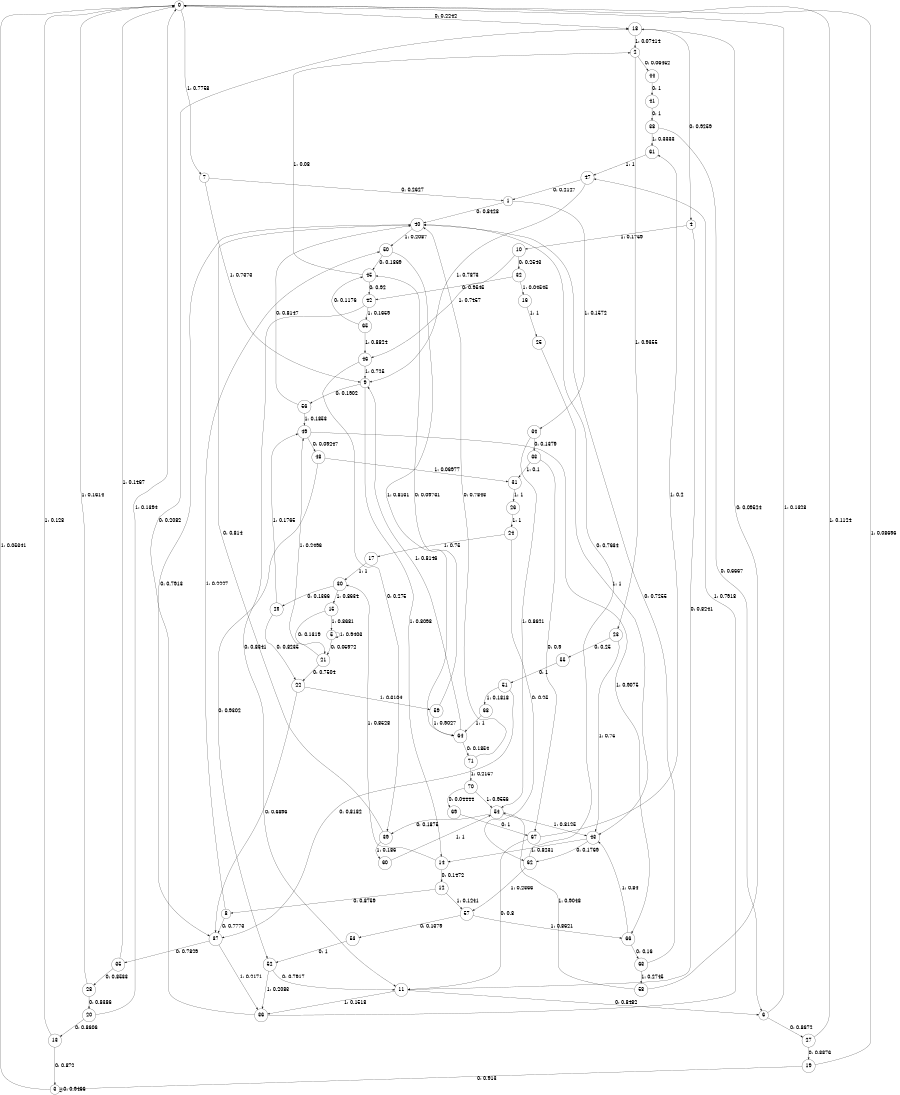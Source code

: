 digraph "ch1randomL9" {
size = "6,8.5";
ratio = "fill";
node [shape = circle];
node [fontsize = 24];
edge [fontsize = 24];
0 -> 18 [label = "0: 0.2242   "];
0 -> 7 [label = "1: 0.7758   "];
1 -> 40 [label = "0: 0.8428   "];
1 -> 34 [label = "1: 0.1572   "];
2 -> 44 [label = "0: 0.06452  "];
2 -> 23 [label = "1: 0.9355   "];
3 -> 3 [label = "0: 0.9466   "];
3 -> 0 [label = "1: 0.05341  "];
4 -> 11 [label = "0: 0.8241   "];
4 -> 10 [label = "1: 0.1759   "];
5 -> 21 [label = "0: 0.05972  "];
5 -> 5 [label = "1: 0.9403   "];
6 -> 27 [label = "0: 0.8672   "];
6 -> 0 [label = "1: 0.1328   "];
7 -> 1 [label = "0: 0.2627   "];
7 -> 9 [label = "1: 0.7373   "];
8 -> 37 [label = "0: 0.7773   "];
8 -> 50 [label = "1: 0.2227   "];
9 -> 56 [label = "0: 0.1902   "];
9 -> 14 [label = "1: 0.8098   "];
10 -> 32 [label = "0: 0.2543   "];
10 -> 46 [label = "1: 0.7457   "];
11 -> 6 [label = "0: 0.8482   "];
11 -> 36 [label = "1: 0.1518   "];
12 -> 8 [label = "0: 0.8759   "];
12 -> 57 [label = "1: 0.1241   "];
13 -> 3 [label = "0: 0.872    "];
13 -> 0 [label = "1: 0.128    "];
14 -> 12 [label = "0: 0.1472   "];
14 -> 30 [label = "1: 0.8528   "];
15 -> 21 [label = "0: 0.1319   "];
15 -> 5 [label = "1: 0.8681   "];
16 -> 25 [label = "1: 1        "];
17 -> 30 [label = "1: 1        "];
18 -> 4 [label = "0: 0.9259   "];
18 -> 2 [label = "1: 0.07414  "];
19 -> 3 [label = "0: 0.913    "];
19 -> 0 [label = "1: 0.08696  "];
20 -> 13 [label = "0: 0.8606   "];
20 -> 0 [label = "1: 0.1394   "];
21 -> 22 [label = "0: 0.7504   "];
21 -> 49 [label = "1: 0.2496   "];
22 -> 37 [label = "0: 0.6896   "];
22 -> 59 [label = "1: 0.3104   "];
23 -> 55 [label = "0: 0.25     "];
23 -> 43 [label = "1: 0.75     "];
24 -> 62 [label = "0: 0.25     "];
24 -> 17 [label = "1: 0.75     "];
25 -> 43 [label = "1: 1        "];
26 -> 24 [label = "1: 1        "];
27 -> 19 [label = "0: 0.8876   "];
27 -> 0 [label = "1: 0.1124   "];
28 -> 20 [label = "0: 0.8386   "];
28 -> 0 [label = "1: 0.1614   "];
29 -> 22 [label = "0: 0.8235   "];
29 -> 49 [label = "1: 0.1765   "];
30 -> 29 [label = "0: 0.1366   "];
30 -> 15 [label = "1: 0.8634   "];
31 -> 26 [label = "1: 1        "];
32 -> 42 [label = "0: 0.9545   "];
32 -> 16 [label = "1: 0.04545  "];
33 -> 67 [label = "0: 0.9      "];
33 -> 31 [label = "1: 0.1      "];
34 -> 33 [label = "0: 0.1379   "];
34 -> 54 [label = "1: 0.8621   "];
35 -> 28 [label = "0: 0.8533   "];
35 -> 0 [label = "1: 0.1467   "];
36 -> 18 [label = "0: 0.2082   "];
36 -> 47 [label = "1: 0.7918   "];
37 -> 35 [label = "0: 0.7829   "];
37 -> 36 [label = "1: 0.2171   "];
38 -> 6 [label = "0: 0.6667   "];
38 -> 61 [label = "1: 0.3333   "];
39 -> 40 [label = "0: 0.814    "];
39 -> 60 [label = "1: 0.186    "];
40 -> 37 [label = "0: 0.7913   "];
40 -> 50 [label = "1: 0.2087   "];
41 -> 38 [label = "0: 1        "];
42 -> 11 [label = "0: 0.8341   "];
42 -> 65 [label = "1: 0.1659   "];
43 -> 62 [label = "0: 0.1769   "];
43 -> 14 [label = "1: 0.8231   "];
44 -> 41 [label = "0: 1        "];
45 -> 42 [label = "0: 0.92     "];
45 -> 2 [label = "1: 0.08     "];
46 -> 39 [label = "0: 0.275    "];
46 -> 9 [label = "1: 0.725    "];
47 -> 1 [label = "0: 0.2127   "];
47 -> 9 [label = "1: 0.7873   "];
48 -> 52 [label = "0: 0.9302   "];
48 -> 31 [label = "1: 0.06977  "];
49 -> 48 [label = "0: 0.09247  "];
49 -> 66 [label = "1: 0.9075   "];
50 -> 45 [label = "0: 0.1869   "];
50 -> 64 [label = "1: 0.8131   "];
51 -> 37 [label = "0: 0.8182   "];
51 -> 68 [label = "1: 0.1818   "];
52 -> 11 [label = "0: 0.7917   "];
52 -> 36 [label = "1: 0.2083   "];
53 -> 52 [label = "0: 1        "];
54 -> 39 [label = "0: 0.1875   "];
54 -> 43 [label = "1: 0.8125   "];
55 -> 51 [label = "0: 1        "];
56 -> 40 [label = "0: 0.8147   "];
56 -> 49 [label = "1: 0.1853   "];
57 -> 53 [label = "0: 0.1379   "];
57 -> 66 [label = "1: 0.8621   "];
58 -> 18 [label = "0: 0.09524  "];
58 -> 54 [label = "1: 0.9048   "];
59 -> 45 [label = "0: 0.09731  "];
59 -> 64 [label = "1: 0.9027   "];
60 -> 54 [label = "1: 1        "];
61 -> 47 [label = "1: 1        "];
62 -> 40 [label = "0: 0.7634   "];
62 -> 57 [label = "1: 0.2366   "];
63 -> 40 [label = "0: 0.7255   "];
63 -> 58 [label = "1: 0.2745   "];
64 -> 71 [label = "0: 0.1854   "];
64 -> 9 [label = "1: 0.8146   "];
65 -> 45 [label = "0: 0.1176   "];
65 -> 46 [label = "1: 0.8824   "];
66 -> 63 [label = "0: 0.16     "];
66 -> 43 [label = "1: 0.84     "];
67 -> 11 [label = "0: 0.8      "];
67 -> 61 [label = "1: 0.2      "];
68 -> 64 [label = "1: 1        "];
69 -> 67 [label = "0: 1        "];
70 -> 69 [label = "0: 0.04444  "];
70 -> 54 [label = "1: 0.9556   "];
71 -> 40 [label = "0: 0.7843   "];
71 -> 70 [label = "1: 0.2157   "];
}